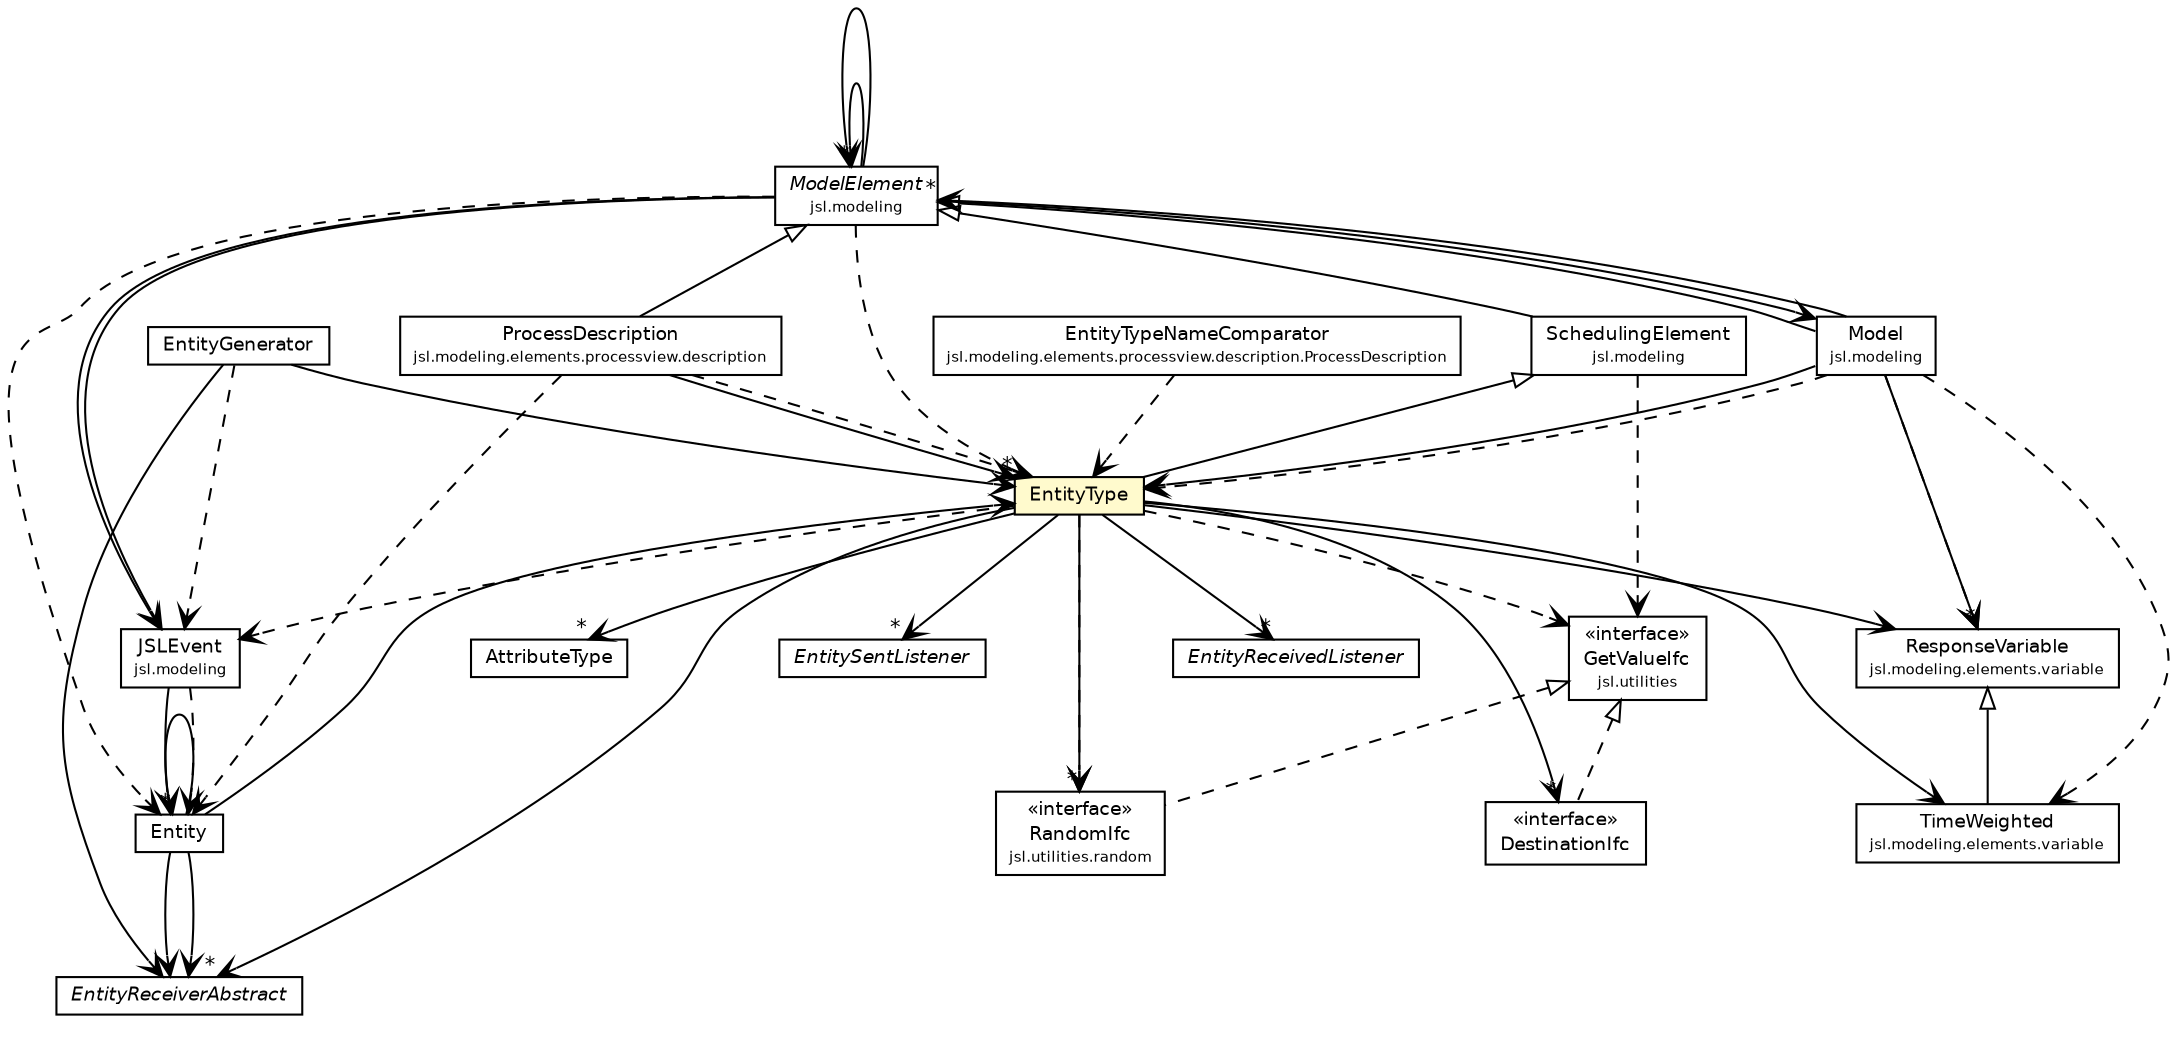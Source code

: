 #!/usr/local/bin/dot
#
# Class diagram 
# Generated by UMLGraph version 5.4 (http://www.umlgraph.org/)
#

digraph G {
	edge [fontname="Helvetica",fontsize=10,labelfontname="Helvetica",labelfontsize=10];
	node [fontname="Helvetica",fontsize=10,shape=plaintext];
	nodesep=0.25;
	ranksep=0.5;
	// jsl.modeling.SchedulingElement
	c73085 [label=<<table title="jsl.modeling.SchedulingElement" border="0" cellborder="1" cellspacing="0" cellpadding="2" port="p" href="../../SchedulingElement.html">
		<tr><td><table border="0" cellspacing="0" cellpadding="1">
<tr><td align="center" balign="center"> SchedulingElement </td></tr>
<tr><td align="center" balign="center"><font point-size="7.0"> jsl.modeling </font></td></tr>
		</table></td></tr>
		</table>>, URL="../../SchedulingElement.html", fontname="Helvetica", fontcolor="black", fontsize=9.0];
	// jsl.modeling.ModelElement
	c73088 [label=<<table title="jsl.modeling.ModelElement" border="0" cellborder="1" cellspacing="0" cellpadding="2" port="p" href="../../ModelElement.html">
		<tr><td><table border="0" cellspacing="0" cellpadding="1">
<tr><td align="center" balign="center"><font face="Helvetica-Oblique"> ModelElement </font></td></tr>
<tr><td align="center" balign="center"><font point-size="7.0"> jsl.modeling </font></td></tr>
		</table></td></tr>
		</table>>, URL="../../ModelElement.html", fontname="Helvetica", fontcolor="black", fontsize=9.0];
	// jsl.modeling.Model
	c73091 [label=<<table title="jsl.modeling.Model" border="0" cellborder="1" cellspacing="0" cellpadding="2" port="p" href="../../Model.html">
		<tr><td><table border="0" cellspacing="0" cellpadding="1">
<tr><td align="center" balign="center"> Model </td></tr>
<tr><td align="center" balign="center"><font point-size="7.0"> jsl.modeling </font></td></tr>
		</table></td></tr>
		</table>>, URL="../../Model.html", fontname="Helvetica", fontcolor="black", fontsize=9.0];
	// jsl.modeling.JSLEvent
	c73094 [label=<<table title="jsl.modeling.JSLEvent" border="0" cellborder="1" cellspacing="0" cellpadding="2" port="p" href="../../JSLEvent.html">
		<tr><td><table border="0" cellspacing="0" cellpadding="1">
<tr><td align="center" balign="center"> JSLEvent </td></tr>
<tr><td align="center" balign="center"><font point-size="7.0"> jsl.modeling </font></td></tr>
		</table></td></tr>
		</table>>, URL="../../JSLEvent.html", fontname="Helvetica", fontcolor="black", fontsize=9.0];
	// jsl.modeling.elements.processview.description.ProcessDescription
	c73143 [label=<<table title="jsl.modeling.elements.processview.description.ProcessDescription" border="0" cellborder="1" cellspacing="0" cellpadding="2" port="p" href="../processview/description/ProcessDescription.html">
		<tr><td><table border="0" cellspacing="0" cellpadding="1">
<tr><td align="center" balign="center"> ProcessDescription </td></tr>
<tr><td align="center" balign="center"><font point-size="7.0"> jsl.modeling.elements.processview.description </font></td></tr>
		</table></td></tr>
		</table>>, URL="../processview/description/ProcessDescription.html", fontname="Helvetica", fontcolor="black", fontsize=9.0];
	// jsl.modeling.elements.processview.description.ProcessDescription.EntityTypeNameComparator
	c73144 [label=<<table title="jsl.modeling.elements.processview.description.ProcessDescription.EntityTypeNameComparator" border="0" cellborder="1" cellspacing="0" cellpadding="2" port="p" href="../processview/description/ProcessDescription.EntityTypeNameComparator.html">
		<tr><td><table border="0" cellspacing="0" cellpadding="1">
<tr><td align="center" balign="center"> EntityTypeNameComparator </td></tr>
<tr><td align="center" balign="center"><font point-size="7.0"> jsl.modeling.elements.processview.description.ProcessDescription </font></td></tr>
		</table></td></tr>
		</table>>, URL="../processview/description/ProcessDescription.EntityTypeNameComparator.html", fontname="Helvetica", fontcolor="black", fontsize=9.0];
	// jsl.modeling.elements.resource.EntityType
	c73212 [label=<<table title="jsl.modeling.elements.resource.EntityType" border="0" cellborder="1" cellspacing="0" cellpadding="2" port="p" bgcolor="lemonChiffon" href="./EntityType.html">
		<tr><td><table border="0" cellspacing="0" cellpadding="1">
<tr><td align="center" balign="center"> EntityType </td></tr>
		</table></td></tr>
		</table>>, URL="./EntityType.html", fontname="Helvetica", fontcolor="black", fontsize=9.0];
	// jsl.modeling.elements.resource.EntitySentListener
	c73216 [label=<<table title="jsl.modeling.elements.resource.EntitySentListener" border="0" cellborder="1" cellspacing="0" cellpadding="2" port="p" href="./EntitySentListener.html">
		<tr><td><table border="0" cellspacing="0" cellpadding="1">
<tr><td align="center" balign="center"><font face="Helvetica-Oblique"> EntitySentListener </font></td></tr>
		</table></td></tr>
		</table>>, URL="./EntitySentListener.html", fontname="Helvetica", fontcolor="black", fontsize=9.0];
	// jsl.modeling.elements.resource.EntityReceiverAbstract
	c73220 [label=<<table title="jsl.modeling.elements.resource.EntityReceiverAbstract" border="0" cellborder="1" cellspacing="0" cellpadding="2" port="p" href="./EntityReceiverAbstract.html">
		<tr><td><table border="0" cellspacing="0" cellpadding="1">
<tr><td align="center" balign="center"><font face="Helvetica-Oblique"> EntityReceiverAbstract </font></td></tr>
		</table></td></tr>
		</table>>, URL="./EntityReceiverAbstract.html", fontname="Helvetica", fontcolor="black", fontsize=9.0];
	// jsl.modeling.elements.resource.EntityReceivedListener
	c73223 [label=<<table title="jsl.modeling.elements.resource.EntityReceivedListener" border="0" cellborder="1" cellspacing="0" cellpadding="2" port="p" href="./EntityReceivedListener.html">
		<tr><td><table border="0" cellspacing="0" cellpadding="1">
<tr><td align="center" balign="center"><font face="Helvetica-Oblique"> EntityReceivedListener </font></td></tr>
		</table></td></tr>
		</table>>, URL="./EntityReceivedListener.html", fontname="Helvetica", fontcolor="black", fontsize=9.0];
	// jsl.modeling.elements.resource.EntityGenerator
	c73224 [label=<<table title="jsl.modeling.elements.resource.EntityGenerator" border="0" cellborder="1" cellspacing="0" cellpadding="2" port="p" href="./EntityGenerator.html">
		<tr><td><table border="0" cellspacing="0" cellpadding="1">
<tr><td align="center" balign="center"> EntityGenerator </td></tr>
		</table></td></tr>
		</table>>, URL="./EntityGenerator.html", fontname="Helvetica", fontcolor="black", fontsize=9.0];
	// jsl.modeling.elements.resource.Entity
	c73226 [label=<<table title="jsl.modeling.elements.resource.Entity" border="0" cellborder="1" cellspacing="0" cellpadding="2" port="p" href="./Entity.html">
		<tr><td><table border="0" cellspacing="0" cellpadding="1">
<tr><td align="center" balign="center"> Entity </td></tr>
		</table></td></tr>
		</table>>, URL="./Entity.html", fontname="Helvetica", fontcolor="black", fontsize=9.0];
	// jsl.modeling.elements.resource.DestinationIfc
	c73229 [label=<<table title="jsl.modeling.elements.resource.DestinationIfc" border="0" cellborder="1" cellspacing="0" cellpadding="2" port="p" href="./DestinationIfc.html">
		<tr><td><table border="0" cellspacing="0" cellpadding="1">
<tr><td align="center" balign="center"> &#171;interface&#187; </td></tr>
<tr><td align="center" balign="center"> DestinationIfc </td></tr>
		</table></td></tr>
		</table>>, URL="./DestinationIfc.html", fontname="Helvetica", fontcolor="black", fontsize=9.0];
	// jsl.modeling.elements.resource.AttributeType
	c73235 [label=<<table title="jsl.modeling.elements.resource.AttributeType" border="0" cellborder="1" cellspacing="0" cellpadding="2" port="p" href="./AttributeType.html">
		<tr><td><table border="0" cellspacing="0" cellpadding="1">
<tr><td align="center" balign="center"> AttributeType </td></tr>
		</table></td></tr>
		</table>>, URL="./AttributeType.html", fontname="Helvetica", fontcolor="black", fontsize=9.0];
	// jsl.modeling.elements.variable.TimeWeighted
	c73300 [label=<<table title="jsl.modeling.elements.variable.TimeWeighted" border="0" cellborder="1" cellspacing="0" cellpadding="2" port="p" href="../variable/TimeWeighted.html">
		<tr><td><table border="0" cellspacing="0" cellpadding="1">
<tr><td align="center" balign="center"> TimeWeighted </td></tr>
<tr><td align="center" balign="center"><font point-size="7.0"> jsl.modeling.elements.variable </font></td></tr>
		</table></td></tr>
		</table>>, URL="../variable/TimeWeighted.html", fontname="Helvetica", fontcolor="black", fontsize=9.0];
	// jsl.modeling.elements.variable.ResponseVariable
	c73304 [label=<<table title="jsl.modeling.elements.variable.ResponseVariable" border="0" cellborder="1" cellspacing="0" cellpadding="2" port="p" href="../variable/ResponseVariable.html">
		<tr><td><table border="0" cellspacing="0" cellpadding="1">
<tr><td align="center" balign="center"> ResponseVariable </td></tr>
<tr><td align="center" balign="center"><font point-size="7.0"> jsl.modeling.elements.variable </font></td></tr>
		</table></td></tr>
		</table>>, URL="../variable/ResponseVariable.html", fontname="Helvetica", fontcolor="black", fontsize=9.0];
	// jsl.utilities.GetValueIfc
	c73377 [label=<<table title="jsl.utilities.GetValueIfc" border="0" cellborder="1" cellspacing="0" cellpadding="2" port="p" href="../../../utilities/GetValueIfc.html">
		<tr><td><table border="0" cellspacing="0" cellpadding="1">
<tr><td align="center" balign="center"> &#171;interface&#187; </td></tr>
<tr><td align="center" balign="center"> GetValueIfc </td></tr>
<tr><td align="center" balign="center"><font point-size="7.0"> jsl.utilities </font></td></tr>
		</table></td></tr>
		</table>>, URL="../../../utilities/GetValueIfc.html", fontname="Helvetica", fontcolor="black", fontsize=9.0];
	// jsl.utilities.random.RandomIfc
	c73398 [label=<<table title="jsl.utilities.random.RandomIfc" border="0" cellborder="1" cellspacing="0" cellpadding="2" port="p" href="../../../utilities/random/RandomIfc.html">
		<tr><td><table border="0" cellspacing="0" cellpadding="1">
<tr><td align="center" balign="center"> &#171;interface&#187; </td></tr>
<tr><td align="center" balign="center"> RandomIfc </td></tr>
<tr><td align="center" balign="center"><font point-size="7.0"> jsl.utilities.random </font></td></tr>
		</table></td></tr>
		</table>>, URL="../../../utilities/random/RandomIfc.html", fontname="Helvetica", fontcolor="black", fontsize=9.0];
	//jsl.modeling.SchedulingElement extends jsl.modeling.ModelElement
	c73088:p -> c73085:p [dir=back,arrowtail=empty];
	//jsl.modeling.Model extends jsl.modeling.ModelElement
	c73088:p -> c73091:p [dir=back,arrowtail=empty];
	//jsl.modeling.elements.processview.description.ProcessDescription extends jsl.modeling.ModelElement
	c73088:p -> c73143:p [dir=back,arrowtail=empty];
	//jsl.modeling.elements.resource.EntityType extends jsl.modeling.SchedulingElement
	c73085:p -> c73212:p [dir=back,arrowtail=empty];
	//jsl.modeling.elements.resource.DestinationIfc implements jsl.utilities.GetValueIfc
	c73377:p -> c73229:p [dir=back,arrowtail=empty,style=dashed];
	//jsl.modeling.elements.variable.TimeWeighted extends jsl.modeling.elements.variable.ResponseVariable
	c73304:p -> c73300:p [dir=back,arrowtail=empty];
	//jsl.utilities.random.RandomIfc implements jsl.utilities.GetValueIfc
	c73377:p -> c73398:p [dir=back,arrowtail=empty,style=dashed];
	// jsl.modeling.ModelElement NAVASSOC jsl.modeling.Model
	c73088:p -> c73091:p [taillabel="", label="", headlabel="", fontname="Helvetica", fontcolor="black", fontsize=10.0, color="black", arrowhead=open];
	// jsl.modeling.ModelElement NAVASSOC jsl.modeling.ModelElement
	c73088:p -> c73088:p [taillabel="", label="", headlabel="*", fontname="Helvetica", fontcolor="black", fontsize=10.0, color="black", arrowhead=open];
	// jsl.modeling.ModelElement NAVASSOC jsl.modeling.ModelElement
	c73088:p -> c73088:p [taillabel="", label="", headlabel="", fontname="Helvetica", fontcolor="black", fontsize=10.0, color="black", arrowhead=open];
	// jsl.modeling.ModelElement NAVASSOC jsl.modeling.JSLEvent
	c73088:p -> c73094:p [taillabel="", label="", headlabel="", fontname="Helvetica", fontcolor="black", fontsize=10.0, color="black", arrowhead=open];
	// jsl.modeling.ModelElement NAVASSOC jsl.modeling.JSLEvent
	c73088:p -> c73094:p [taillabel="", label="", headlabel="", fontname="Helvetica", fontcolor="black", fontsize=10.0, color="black", arrowhead=open];
	// jsl.modeling.Model NAVASSOC jsl.modeling.elements.variable.ResponseVariable
	c73091:p -> c73304:p [taillabel="", label="", headlabel="*", fontname="Helvetica", fontcolor="black", fontsize=10.0, color="black", arrowhead=open];
	// jsl.modeling.Model NAVASSOC jsl.modeling.ModelElement
	c73091:p -> c73088:p [taillabel="", label="", headlabel="*", fontname="Helvetica", fontcolor="black", fontsize=10.0, color="black", arrowhead=open];
	// jsl.modeling.Model NAVASSOC jsl.modeling.elements.resource.EntityType
	c73091:p -> c73212:p [taillabel="", label="", headlabel="", fontname="Helvetica", fontcolor="black", fontsize=10.0, color="black", arrowhead=open];
	// jsl.modeling.JSLEvent NAVASSOC jsl.modeling.elements.resource.Entity
	c73094:p -> c73226:p [taillabel="", label="", headlabel="", fontname="Helvetica", fontcolor="black", fontsize=10.0, color="black", arrowhead=open];
	// jsl.modeling.elements.processview.description.ProcessDescription NAVASSOC jsl.modeling.elements.resource.EntityType
	c73143:p -> c73212:p [taillabel="", label="", headlabel="*", fontname="Helvetica", fontcolor="black", fontsize=10.0, color="black", arrowhead=open];
	// jsl.modeling.elements.resource.EntityType NAVASSOC jsl.modeling.elements.resource.AttributeType
	c73212:p -> c73235:p [taillabel="", label="", headlabel="*", fontname="Helvetica", fontcolor="black", fontsize=10.0, color="black", arrowhead=open];
	// jsl.modeling.elements.resource.EntityType NAVASSOC jsl.modeling.elements.variable.ResponseVariable
	c73212:p -> c73304:p [taillabel="", label="", headlabel="", fontname="Helvetica", fontcolor="black", fontsize=10.0, color="black", arrowhead=open];
	// jsl.modeling.elements.resource.EntityType NAVASSOC jsl.modeling.elements.variable.TimeWeighted
	c73212:p -> c73300:p [taillabel="", label="", headlabel="", fontname="Helvetica", fontcolor="black", fontsize=10.0, color="black", arrowhead=open];
	// jsl.modeling.elements.resource.EntityType NAVASSOC jsl.modeling.elements.resource.EntityReceiverAbstract
	c73212:p -> c73220:p [taillabel="", label="", headlabel="*", fontname="Helvetica", fontcolor="black", fontsize=10.0, color="black", arrowhead=open];
	// jsl.modeling.elements.resource.EntityType NAVASSOC jsl.modeling.elements.resource.DestinationIfc
	c73212:p -> c73229:p [taillabel="", label="", headlabel="*", fontname="Helvetica", fontcolor="black", fontsize=10.0, color="black", arrowhead=open];
	// jsl.modeling.elements.resource.EntityType NAVASSOC jsl.modeling.elements.resource.EntityReceivedListener
	c73212:p -> c73223:p [taillabel="", label="", headlabel="*", fontname="Helvetica", fontcolor="black", fontsize=10.0, color="black", arrowhead=open];
	// jsl.modeling.elements.resource.EntityType NAVASSOC jsl.modeling.elements.resource.EntitySentListener
	c73212:p -> c73216:p [taillabel="", label="", headlabel="*", fontname="Helvetica", fontcolor="black", fontsize=10.0, color="black", arrowhead=open];
	// jsl.modeling.elements.resource.EntityType NAVASSOC jsl.utilities.random.RandomIfc
	c73212:p -> c73398:p [taillabel="", label="", headlabel="*", fontname="Helvetica", fontcolor="black", fontsize=10.0, color="black", arrowhead=open];
	// jsl.modeling.elements.resource.EntityGenerator NAVASSOC jsl.modeling.elements.resource.EntityReceiverAbstract
	c73224:p -> c73220:p [taillabel="", label="", headlabel="", fontname="Helvetica", fontcolor="black", fontsize=10.0, color="black", arrowhead=open];
	// jsl.modeling.elements.resource.EntityGenerator NAVASSOC jsl.modeling.elements.resource.EntityType
	c73224:p -> c73212:p [taillabel="", label="", headlabel="", fontname="Helvetica", fontcolor="black", fontsize=10.0, color="black", arrowhead=open];
	// jsl.modeling.elements.resource.Entity NAVASSOC jsl.modeling.elements.resource.EntityType
	c73226:p -> c73212:p [taillabel="", label="", headlabel="", fontname="Helvetica", fontcolor="black", fontsize=10.0, color="black", arrowhead=open];
	// jsl.modeling.elements.resource.Entity NAVASSOC jsl.modeling.elements.resource.EntityReceiverAbstract
	c73226:p -> c73220:p [taillabel="", label="", headlabel="", fontname="Helvetica", fontcolor="black", fontsize=10.0, color="black", arrowhead=open];
	// jsl.modeling.elements.resource.Entity NAVASSOC jsl.modeling.elements.resource.EntityReceiverAbstract
	c73226:p -> c73220:p [taillabel="", label="", headlabel="", fontname="Helvetica", fontcolor="black", fontsize=10.0, color="black", arrowhead=open];
	// jsl.modeling.elements.resource.Entity NAVASSOC jsl.modeling.elements.resource.Entity
	c73226:p -> c73226:p [taillabel="", label="", headlabel="*", fontname="Helvetica", fontcolor="black", fontsize=10.0, color="black", arrowhead=open];
	// jsl.modeling.SchedulingElement DEPEND jsl.utilities.GetValueIfc
	c73085:p -> c73377:p [taillabel="", label="", headlabel="", fontname="Helvetica", fontcolor="black", fontsize=10.0, color="black", arrowhead=open, style=dashed];
	// jsl.modeling.ModelElement DEPEND jsl.modeling.elements.resource.EntityType
	c73088:p -> c73212:p [taillabel="", label="", headlabel="", fontname="Helvetica", fontcolor="black", fontsize=10.0, color="black", arrowhead=open, style=dashed];
	// jsl.modeling.ModelElement DEPEND jsl.modeling.elements.resource.Entity
	c73088:p -> c73226:p [taillabel="", label="", headlabel="", fontname="Helvetica", fontcolor="black", fontsize=10.0, color="black", arrowhead=open, style=dashed];
	// jsl.modeling.Model DEPEND jsl.modeling.elements.variable.TimeWeighted
	c73091:p -> c73300:p [taillabel="", label="", headlabel="", fontname="Helvetica", fontcolor="black", fontsize=10.0, color="black", arrowhead=open, style=dashed];
	// jsl.modeling.Model DEPEND jsl.modeling.elements.resource.EntityType
	c73091:p -> c73212:p [taillabel="", label="", headlabel="", fontname="Helvetica", fontcolor="black", fontsize=10.0, color="black", arrowhead=open, style=dashed];
	// jsl.modeling.Model DEPEND jsl.modeling.elements.variable.ResponseVariable
	c73091:p -> c73304:p [taillabel="", label="", headlabel="", fontname="Helvetica", fontcolor="black", fontsize=10.0, color="black", arrowhead=open, style=dashed];
	// jsl.modeling.JSLEvent DEPEND jsl.modeling.elements.resource.Entity
	c73094:p -> c73226:p [taillabel="", label="", headlabel="", fontname="Helvetica", fontcolor="black", fontsize=10.0, color="black", arrowhead=open, style=dashed];
	// jsl.modeling.elements.processview.description.ProcessDescription DEPEND jsl.modeling.elements.resource.Entity
	c73143:p -> c73226:p [taillabel="", label="", headlabel="", fontname="Helvetica", fontcolor="black", fontsize=10.0, color="black", arrowhead=open, style=dashed];
	// jsl.modeling.elements.processview.description.ProcessDescription DEPEND jsl.modeling.elements.resource.EntityType
	c73143:p -> c73212:p [taillabel="", label="", headlabel="", fontname="Helvetica", fontcolor="black", fontsize=10.0, color="black", arrowhead=open, style=dashed];
	// jsl.modeling.elements.processview.description.ProcessDescription.EntityTypeNameComparator DEPEND jsl.modeling.elements.resource.EntityType
	c73144:p -> c73212:p [taillabel="", label="", headlabel="", fontname="Helvetica", fontcolor="black", fontsize=10.0, color="black", arrowhead=open, style=dashed];
	// jsl.modeling.elements.resource.EntityType DEPEND jsl.utilities.random.RandomIfc
	c73212:p -> c73398:p [taillabel="", label="", headlabel="", fontname="Helvetica", fontcolor="black", fontsize=10.0, color="black", arrowhead=open, style=dashed];
	// jsl.modeling.elements.resource.EntityType DEPEND jsl.modeling.JSLEvent
	c73212:p -> c73094:p [taillabel="", label="", headlabel="", fontname="Helvetica", fontcolor="black", fontsize=10.0, color="black", arrowhead=open, style=dashed];
	// jsl.modeling.elements.resource.EntityType DEPEND jsl.utilities.GetValueIfc
	c73212:p -> c73377:p [taillabel="", label="", headlabel="", fontname="Helvetica", fontcolor="black", fontsize=10.0, color="black", arrowhead=open, style=dashed];
	// jsl.modeling.elements.resource.EntityGenerator DEPEND jsl.modeling.JSLEvent
	c73224:p -> c73094:p [taillabel="", label="", headlabel="", fontname="Helvetica", fontcolor="black", fontsize=10.0, color="black", arrowhead=open, style=dashed];
}

